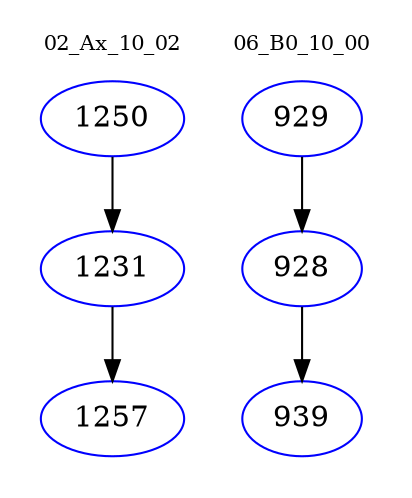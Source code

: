 digraph{
subgraph cluster_0 {
color = white
label = "02_Ax_10_02";
fontsize=10;
T0_1250 [label="1250", color="blue"]
T0_1250 -> T0_1231 [color="black"]
T0_1231 [label="1231", color="blue"]
T0_1231 -> T0_1257 [color="black"]
T0_1257 [label="1257", color="blue"]
}
subgraph cluster_1 {
color = white
label = "06_B0_10_00";
fontsize=10;
T1_929 [label="929", color="blue"]
T1_929 -> T1_928 [color="black"]
T1_928 [label="928", color="blue"]
T1_928 -> T1_939 [color="black"]
T1_939 [label="939", color="blue"]
}
}
